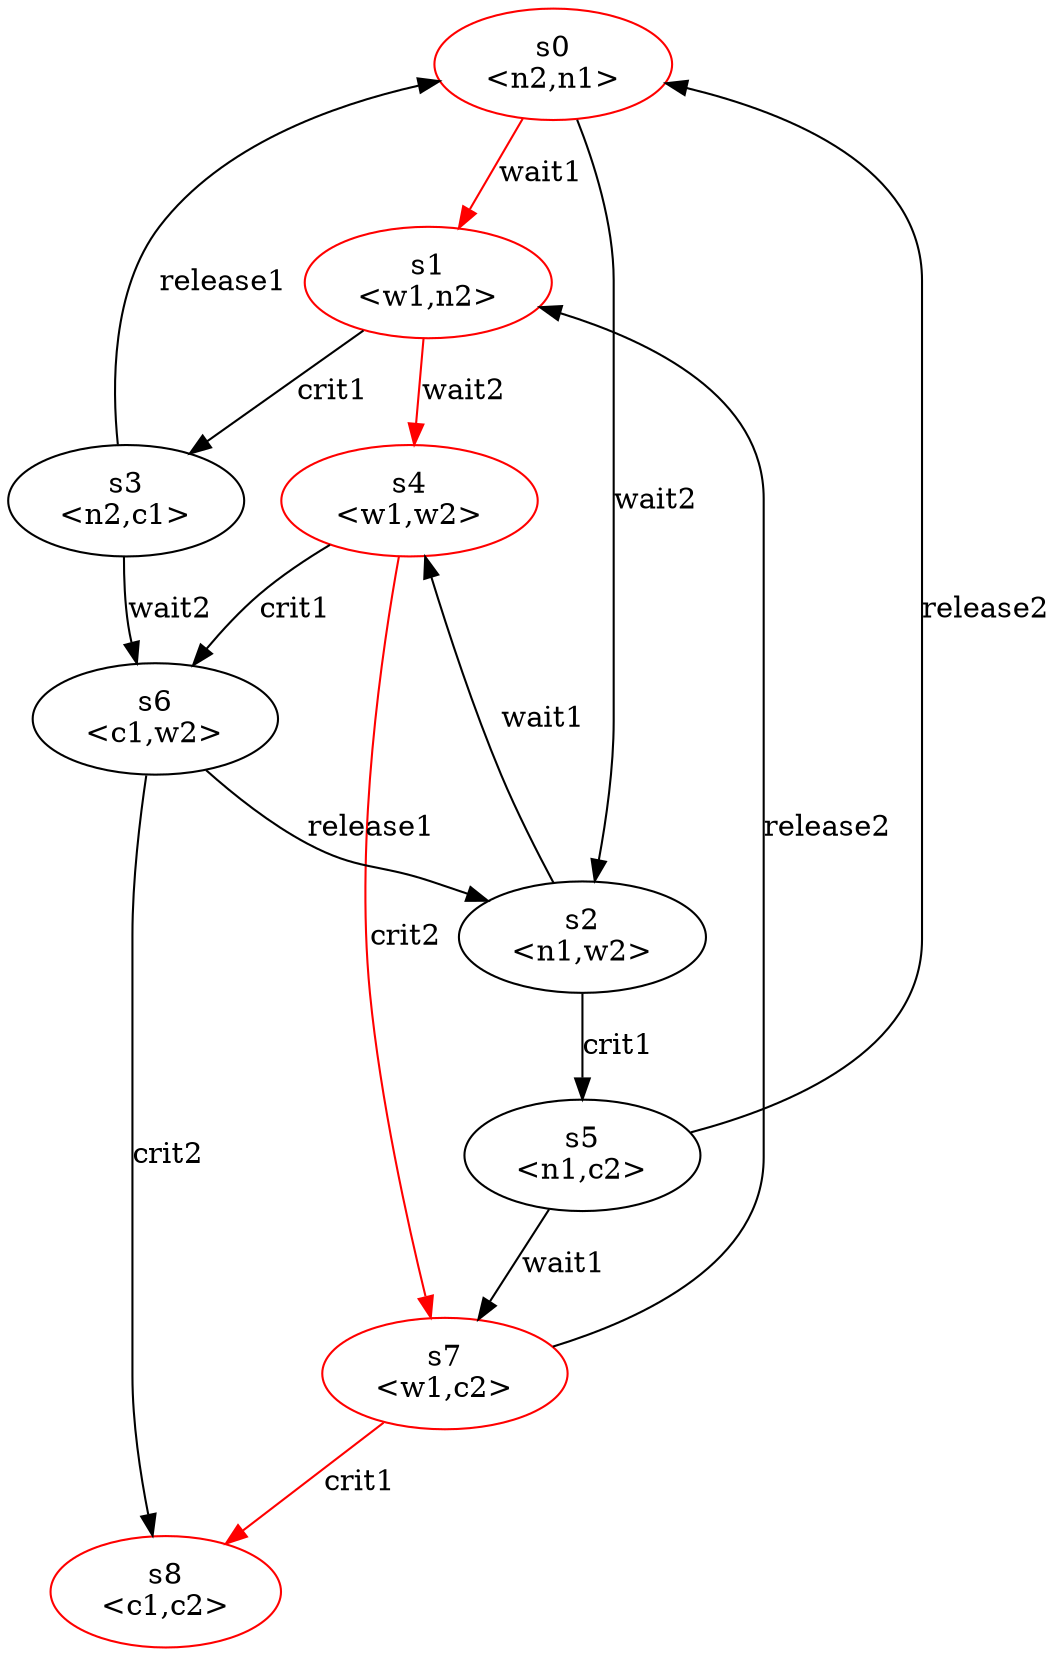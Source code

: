 // Transition System
digraph {
	s0 [label="s0
<n2,n1>" color=red]
	s1 [label="s1
<w1,n2>" color=red]
	s4 [label="s4
<w1,w2>" color=red]
	s7 [label="s7
<w1,c2>" color=red]
	s8 [label="s8
<c1,c2>" color=red]
	s2 [label="s2
<n1,w2>"]
	s3 [label="s3
<n2,c1>"]
	s5 [label="s5
<n1,c2>"]
	s6 [label="s6
<c1,w2>"]
	s0 -> s1 [label=wait1 color=red]
	s0 -> s2 [label=wait2]
	s1 -> s3 [label=crit1]
	s1 -> s4 [label=wait2 color=red]
	s2 -> s4 [label=wait1]
	s2 -> s5 [label=crit1]
	s3 -> s0 [label=release1]
	s3 -> s6 [label=wait2]
	s4 -> s6 [label=crit1]
	s4 -> s7 [label=crit2 color=red]
	s5 -> s0 [label=release2]
	s5 -> s7 [label=wait1]
	s6 -> s2 [label=release1]
	s7 -> s1 [label=release2]
	s6 -> s8 [label=crit2]
	s7 -> s8 [label=crit1 color=red]
}
